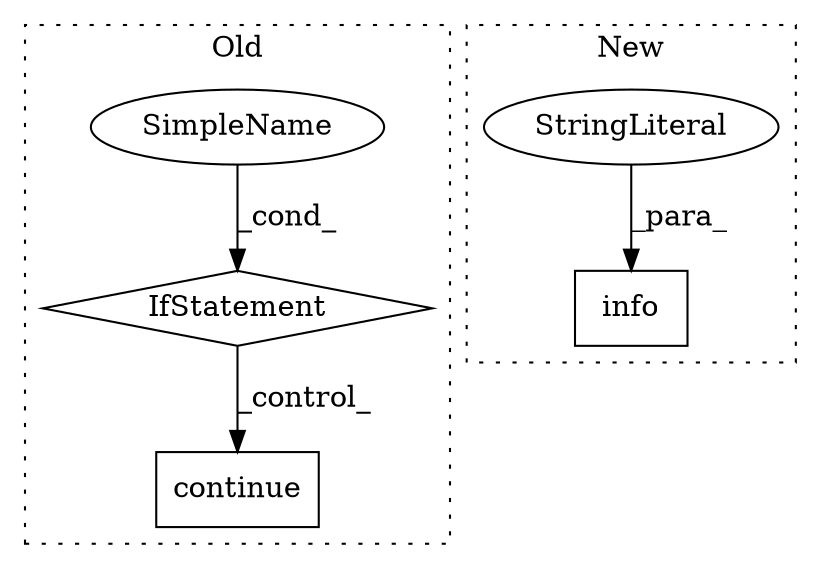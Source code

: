 digraph G {
subgraph cluster0 {
1 [label="continue" a="18" s="26740" l="9" shape="box"];
3 [label="IfStatement" a="25" s="26670,26705" l="4,2" shape="diamond"];
4 [label="SimpleName" a="42" s="" l="" shape="ellipse"];
label = "Old";
style="dotted";
}
subgraph cluster1 {
2 [label="info" a="32" s="25252,25321" l="5,1" shape="box"];
5 [label="StringLiteral" a="45" s="25257" l="64" shape="ellipse"];
label = "New";
style="dotted";
}
3 -> 1 [label="_control_"];
4 -> 3 [label="_cond_"];
5 -> 2 [label="_para_"];
}